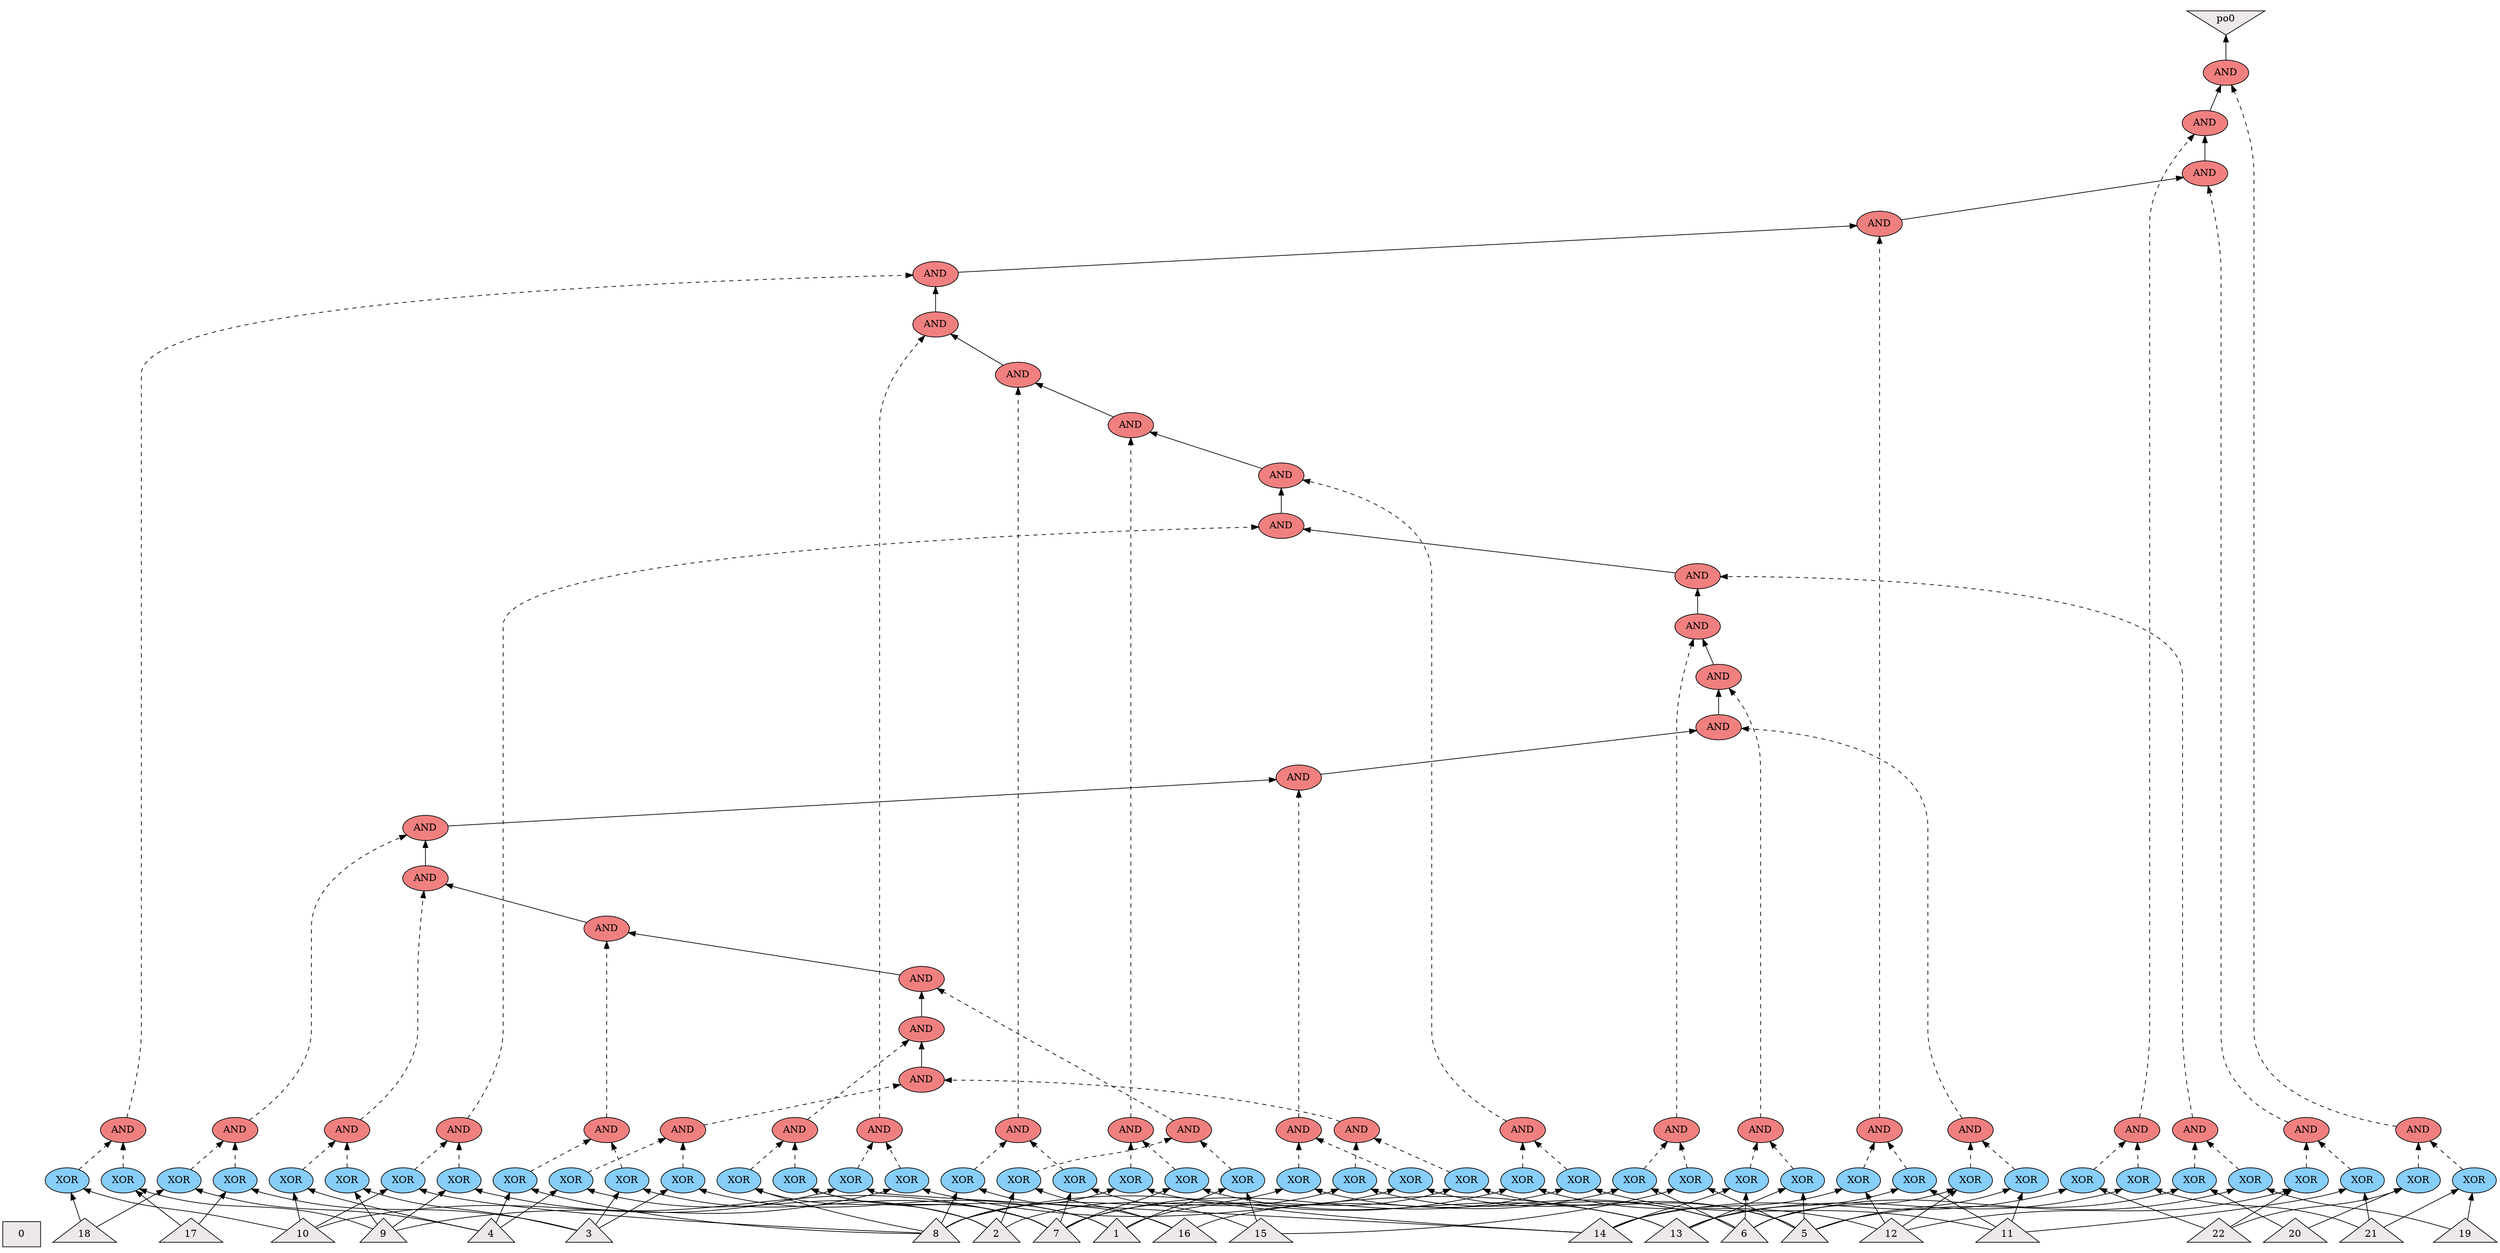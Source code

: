 digraph {
rankdir=BT;
0 [label="0",shape=box,style=filled,fillcolor=snow2]
1 [label="1",shape=triangle,style=filled,fillcolor=snow2]
2 [label="2",shape=triangle,style=filled,fillcolor=snow2]
3 [label="3",shape=triangle,style=filled,fillcolor=snow2]
4 [label="4",shape=triangle,style=filled,fillcolor=snow2]
5 [label="5",shape=triangle,style=filled,fillcolor=snow2]
6 [label="6",shape=triangle,style=filled,fillcolor=snow2]
7 [label="7",shape=triangle,style=filled,fillcolor=snow2]
8 [label="8",shape=triangle,style=filled,fillcolor=snow2]
9 [label="9",shape=triangle,style=filled,fillcolor=snow2]
10 [label="10",shape=triangle,style=filled,fillcolor=snow2]
11 [label="11",shape=triangle,style=filled,fillcolor=snow2]
12 [label="12",shape=triangle,style=filled,fillcolor=snow2]
13 [label="13",shape=triangle,style=filled,fillcolor=snow2]
14 [label="14",shape=triangle,style=filled,fillcolor=snow2]
15 [label="15",shape=triangle,style=filled,fillcolor=snow2]
16 [label="16",shape=triangle,style=filled,fillcolor=snow2]
17 [label="17",shape=triangle,style=filled,fillcolor=snow2]
18 [label="18",shape=triangle,style=filled,fillcolor=snow2]
19 [label="19",shape=triangle,style=filled,fillcolor=snow2]
20 [label="20",shape=triangle,style=filled,fillcolor=snow2]
21 [label="21",shape=triangle,style=filled,fillcolor=snow2]
22 [label="22",shape=triangle,style=filled,fillcolor=snow2]
23 [label="XOR",shape=ellipse,style=filled,fillcolor=lightskyblue]
24 [label="XOR",shape=ellipse,style=filled,fillcolor=lightskyblue]
25 [label="AND",shape=ellipse,style=filled,fillcolor=lightcoral]
26 [label="XOR",shape=ellipse,style=filled,fillcolor=lightskyblue]
27 [label="XOR",shape=ellipse,style=filled,fillcolor=lightskyblue]
28 [label="AND",shape=ellipse,style=filled,fillcolor=lightcoral]
29 [label="AND",shape=ellipse,style=filled,fillcolor=lightcoral]
30 [label="XOR",shape=ellipse,style=filled,fillcolor=lightskyblue]
31 [label="XOR",shape=ellipse,style=filled,fillcolor=lightskyblue]
32 [label="AND",shape=ellipse,style=filled,fillcolor=lightcoral]
33 [label="AND",shape=ellipse,style=filled,fillcolor=lightcoral]
34 [label="XOR",shape=ellipse,style=filled,fillcolor=lightskyblue]
35 [label="XOR",shape=ellipse,style=filled,fillcolor=lightskyblue]
36 [label="AND",shape=ellipse,style=filled,fillcolor=lightcoral]
37 [label="AND",shape=ellipse,style=filled,fillcolor=lightcoral]
38 [label="XOR",shape=ellipse,style=filled,fillcolor=lightskyblue]
39 [label="XOR",shape=ellipse,style=filled,fillcolor=lightskyblue]
40 [label="AND",shape=ellipse,style=filled,fillcolor=lightcoral]
41 [label="AND",shape=ellipse,style=filled,fillcolor=lightcoral]
42 [label="XOR",shape=ellipse,style=filled,fillcolor=lightskyblue]
43 [label="XOR",shape=ellipse,style=filled,fillcolor=lightskyblue]
44 [label="AND",shape=ellipse,style=filled,fillcolor=lightcoral]
45 [label="AND",shape=ellipse,style=filled,fillcolor=lightcoral]
46 [label="XOR",shape=ellipse,style=filled,fillcolor=lightskyblue]
47 [label="XOR",shape=ellipse,style=filled,fillcolor=lightskyblue]
48 [label="AND",shape=ellipse,style=filled,fillcolor=lightcoral]
49 [label="AND",shape=ellipse,style=filled,fillcolor=lightcoral]
50 [label="XOR",shape=ellipse,style=filled,fillcolor=lightskyblue]
51 [label="XOR",shape=ellipse,style=filled,fillcolor=lightskyblue]
52 [label="AND",shape=ellipse,style=filled,fillcolor=lightcoral]
53 [label="AND",shape=ellipse,style=filled,fillcolor=lightcoral]
54 [label="XOR",shape=ellipse,style=filled,fillcolor=lightskyblue]
55 [label="XOR",shape=ellipse,style=filled,fillcolor=lightskyblue]
56 [label="AND",shape=ellipse,style=filled,fillcolor=lightcoral]
57 [label="AND",shape=ellipse,style=filled,fillcolor=lightcoral]
58 [label="XOR",shape=ellipse,style=filled,fillcolor=lightskyblue]
59 [label="XOR",shape=ellipse,style=filled,fillcolor=lightskyblue]
60 [label="AND",shape=ellipse,style=filled,fillcolor=lightcoral]
61 [label="AND",shape=ellipse,style=filled,fillcolor=lightcoral]
62 [label="XOR",shape=ellipse,style=filled,fillcolor=lightskyblue]
63 [label="XOR",shape=ellipse,style=filled,fillcolor=lightskyblue]
64 [label="AND",shape=ellipse,style=filled,fillcolor=lightcoral]
65 [label="AND",shape=ellipse,style=filled,fillcolor=lightcoral]
66 [label="XOR",shape=ellipse,style=filled,fillcolor=lightskyblue]
67 [label="XOR",shape=ellipse,style=filled,fillcolor=lightskyblue]
68 [label="AND",shape=ellipse,style=filled,fillcolor=lightcoral]
69 [label="AND",shape=ellipse,style=filled,fillcolor=lightcoral]
70 [label="XOR",shape=ellipse,style=filled,fillcolor=lightskyblue]
71 [label="XOR",shape=ellipse,style=filled,fillcolor=lightskyblue]
72 [label="AND",shape=ellipse,style=filled,fillcolor=lightcoral]
73 [label="AND",shape=ellipse,style=filled,fillcolor=lightcoral]
74 [label="XOR",shape=ellipse,style=filled,fillcolor=lightskyblue]
75 [label="XOR",shape=ellipse,style=filled,fillcolor=lightskyblue]
76 [label="AND",shape=ellipse,style=filled,fillcolor=lightcoral]
77 [label="AND",shape=ellipse,style=filled,fillcolor=lightcoral]
78 [label="XOR",shape=ellipse,style=filled,fillcolor=lightskyblue]
79 [label="XOR",shape=ellipse,style=filled,fillcolor=lightskyblue]
80 [label="AND",shape=ellipse,style=filled,fillcolor=lightcoral]
81 [label="AND",shape=ellipse,style=filled,fillcolor=lightcoral]
82 [label="XOR",shape=ellipse,style=filled,fillcolor=lightskyblue]
83 [label="XOR",shape=ellipse,style=filled,fillcolor=lightskyblue]
84 [label="AND",shape=ellipse,style=filled,fillcolor=lightcoral]
85 [label="AND",shape=ellipse,style=filled,fillcolor=lightcoral]
86 [label="XOR",shape=ellipse,style=filled,fillcolor=lightskyblue]
87 [label="XOR",shape=ellipse,style=filled,fillcolor=lightskyblue]
88 [label="AND",shape=ellipse,style=filled,fillcolor=lightcoral]
89 [label="AND",shape=ellipse,style=filled,fillcolor=lightcoral]
90 [label="XOR",shape=ellipse,style=filled,fillcolor=lightskyblue]
91 [label="XOR",shape=ellipse,style=filled,fillcolor=lightskyblue]
92 [label="AND",shape=ellipse,style=filled,fillcolor=lightcoral]
93 [label="AND",shape=ellipse,style=filled,fillcolor=lightcoral]
94 [label="XOR",shape=ellipse,style=filled,fillcolor=lightskyblue]
95 [label="XOR",shape=ellipse,style=filled,fillcolor=lightskyblue]
96 [label="AND",shape=ellipse,style=filled,fillcolor=lightcoral]
97 [label="AND",shape=ellipse,style=filled,fillcolor=lightcoral]
98 [label="XOR",shape=ellipse,style=filled,fillcolor=lightskyblue]
99 [label="XOR",shape=ellipse,style=filled,fillcolor=lightskyblue]
100 [label="AND",shape=ellipse,style=filled,fillcolor=lightcoral]
101 [label="AND",shape=ellipse,style=filled,fillcolor=lightcoral]
102 [label="XOR",shape=ellipse,style=filled,fillcolor=lightskyblue]
103 [label="XOR",shape=ellipse,style=filled,fillcolor=lightskyblue]
104 [label="AND",shape=ellipse,style=filled,fillcolor=lightcoral]
105 [label="AND",shape=ellipse,style=filled,fillcolor=lightcoral]
106 [label="XOR",shape=ellipse,style=filled,fillcolor=lightskyblue]
107 [label="XOR",shape=ellipse,style=filled,fillcolor=lightskyblue]
108 [label="AND",shape=ellipse,style=filled,fillcolor=lightcoral]
109 [label="AND",shape=ellipse,style=filled,fillcolor=lightcoral]
po0 [shape=invtriangle,style=filled,fillcolor=snow2]
3 -> 23 [style=solid]
1 -> 23 [style=solid]
4 -> 24 [style=solid]
2 -> 24 [style=solid]
23 -> 25 [style=dashed]
24 -> 25 [style=dashed]
5 -> 26 [style=solid]
1 -> 26 [style=solid]
6 -> 27 [style=solid]
2 -> 27 [style=solid]
26 -> 28 [style=dashed]
27 -> 28 [style=dashed]
25 -> 29 [style=dashed]
28 -> 29 [style=dashed]
7 -> 30 [style=solid]
1 -> 30 [style=solid]
8 -> 31 [style=solid]
2 -> 31 [style=solid]
30 -> 32 [style=dashed]
31 -> 32 [style=dashed]
29 -> 33 [style=solid]
32 -> 33 [style=dashed]
15 -> 34 [style=solid]
1 -> 34 [style=solid]
16 -> 35 [style=solid]
2 -> 35 [style=solid]
34 -> 36 [style=dashed]
35 -> 36 [style=dashed]
33 -> 37 [style=solid]
36 -> 37 [style=dashed]
7 -> 38 [style=solid]
3 -> 38 [style=solid]
8 -> 39 [style=solid]
4 -> 39 [style=solid]
38 -> 40 [style=dashed]
39 -> 40 [style=dashed]
37 -> 41 [style=solid]
40 -> 41 [style=dashed]
9 -> 42 [style=solid]
3 -> 42 [style=solid]
10 -> 43 [style=solid]
4 -> 43 [style=solid]
42 -> 44 [style=dashed]
43 -> 44 [style=dashed]
41 -> 45 [style=solid]
44 -> 45 [style=dashed]
17 -> 46 [style=solid]
3 -> 46 [style=solid]
18 -> 47 [style=solid]
4 -> 47 [style=solid]
46 -> 48 [style=dashed]
47 -> 48 [style=dashed]
45 -> 49 [style=solid]
48 -> 49 [style=dashed]
7 -> 50 [style=solid]
5 -> 50 [style=solid]
8 -> 51 [style=solid]
6 -> 51 [style=solid]
50 -> 52 [style=dashed]
51 -> 52 [style=dashed]
49 -> 53 [style=solid]
52 -> 53 [style=dashed]
11 -> 54 [style=solid]
5 -> 54 [style=solid]
12 -> 55 [style=solid]
6 -> 55 [style=solid]
54 -> 56 [style=dashed]
55 -> 56 [style=dashed]
53 -> 57 [style=solid]
56 -> 57 [style=dashed]
13 -> 58 [style=solid]
5 -> 58 [style=solid]
14 -> 59 [style=solid]
6 -> 59 [style=solid]
58 -> 60 [style=dashed]
59 -> 60 [style=dashed]
57 -> 61 [style=solid]
60 -> 61 [style=dashed]
15 -> 62 [style=solid]
5 -> 62 [style=solid]
16 -> 63 [style=solid]
6 -> 63 [style=solid]
62 -> 64 [style=dashed]
63 -> 64 [style=dashed]
61 -> 65 [style=solid]
64 -> 65 [style=dashed]
19 -> 66 [style=solid]
5 -> 66 [style=solid]
20 -> 67 [style=solid]
6 -> 67 [style=solid]
66 -> 68 [style=dashed]
67 -> 68 [style=dashed]
65 -> 69 [style=solid]
68 -> 69 [style=dashed]
9 -> 70 [style=solid]
7 -> 70 [style=solid]
10 -> 71 [style=solid]
8 -> 71 [style=solid]
70 -> 72 [style=dashed]
71 -> 72 [style=dashed]
69 -> 73 [style=solid]
72 -> 73 [style=dashed]
11 -> 74 [style=solid]
7 -> 74 [style=solid]
12 -> 75 [style=solid]
8 -> 75 [style=solid]
74 -> 76 [style=dashed]
75 -> 76 [style=dashed]
73 -> 77 [style=solid]
76 -> 77 [style=dashed]
13 -> 78 [style=solid]
7 -> 78 [style=solid]
14 -> 79 [style=solid]
8 -> 79 [style=solid]
78 -> 80 [style=dashed]
79 -> 80 [style=dashed]
77 -> 81 [style=solid]
80 -> 81 [style=dashed]
15 -> 82 [style=solid]
7 -> 82 [style=solid]
16 -> 83 [style=solid]
8 -> 83 [style=solid]
82 -> 84 [style=dashed]
83 -> 84 [style=dashed]
81 -> 85 [style=solid]
84 -> 85 [style=dashed]
13 -> 86 [style=solid]
9 -> 86 [style=solid]
14 -> 87 [style=solid]
10 -> 87 [style=solid]
86 -> 88 [style=dashed]
87 -> 88 [style=dashed]
85 -> 89 [style=solid]
88 -> 89 [style=dashed]
17 -> 90 [style=solid]
9 -> 90 [style=solid]
18 -> 91 [style=solid]
10 -> 91 [style=solid]
90 -> 92 [style=dashed]
91 -> 92 [style=dashed]
89 -> 93 [style=solid]
92 -> 93 [style=dashed]
13 -> 94 [style=solid]
11 -> 94 [style=solid]
14 -> 95 [style=solid]
12 -> 95 [style=solid]
94 -> 96 [style=dashed]
95 -> 96 [style=dashed]
93 -> 97 [style=solid]
96 -> 97 [style=dashed]
21 -> 98 [style=solid]
11 -> 98 [style=solid]
22 -> 99 [style=solid]
12 -> 99 [style=solid]
98 -> 100 [style=dashed]
99 -> 100 [style=dashed]
97 -> 101 [style=solid]
100 -> 101 [style=dashed]
21 -> 102 [style=solid]
13 -> 102 [style=solid]
22 -> 103 [style=solid]
14 -> 103 [style=solid]
102 -> 104 [style=dashed]
103 -> 104 [style=dashed]
101 -> 105 [style=solid]
104 -> 105 [style=dashed]
21 -> 106 [style=solid]
19 -> 106 [style=solid]
22 -> 107 [style=solid]
20 -> 107 [style=solid]
106 -> 108 [style=dashed]
107 -> 108 [style=dashed]
105 -> 109 [style=solid]
108 -> 109 [style=dashed]
109 -> po0 [style=solid]
{rank = same; 0; 1; 2; 3; 4; 5; 6; 7; 8; 9; 10; 11; 12; 13; 14; 15; 16; 17; 18; 19; 20; 21; 22; }
{rank = same; 23; 24; 26; 27; 30; 31; 34; 35; 38; 39; 42; 43; 46; 47; 50; 51; 54; 55; 58; 59; 62; 63; 66; 67; 70; 71; 74; 75; 78; 79; 82; 83; 86; 87; 90; 91; 94; 95; 98; 99; 102; 103; 106; 107; }
{rank = same; 25; 28; 32; 36; 40; 44; 48; 52; 56; 60; 64; 68; 72; 76; 80; 84; 88; 92; 96; 100; 104; 108; }
{rank = same; 29; }
{rank = same; 33; }
{rank = same; 37; }
{rank = same; 41; }
{rank = same; 45; }
{rank = same; 49; }
{rank = same; 53; }
{rank = same; 57; }
{rank = same; 61; }
{rank = same; 65; }
{rank = same; 69; }
{rank = same; 73; }
{rank = same; 77; }
{rank = same; 81; }
{rank = same; 85; }
{rank = same; 89; }
{rank = same; 93; }
{rank = same; 97; }
{rank = same; 101; }
{rank = same; 105; }
{rank = same; 109; }
{rank = same; po0; }
}
